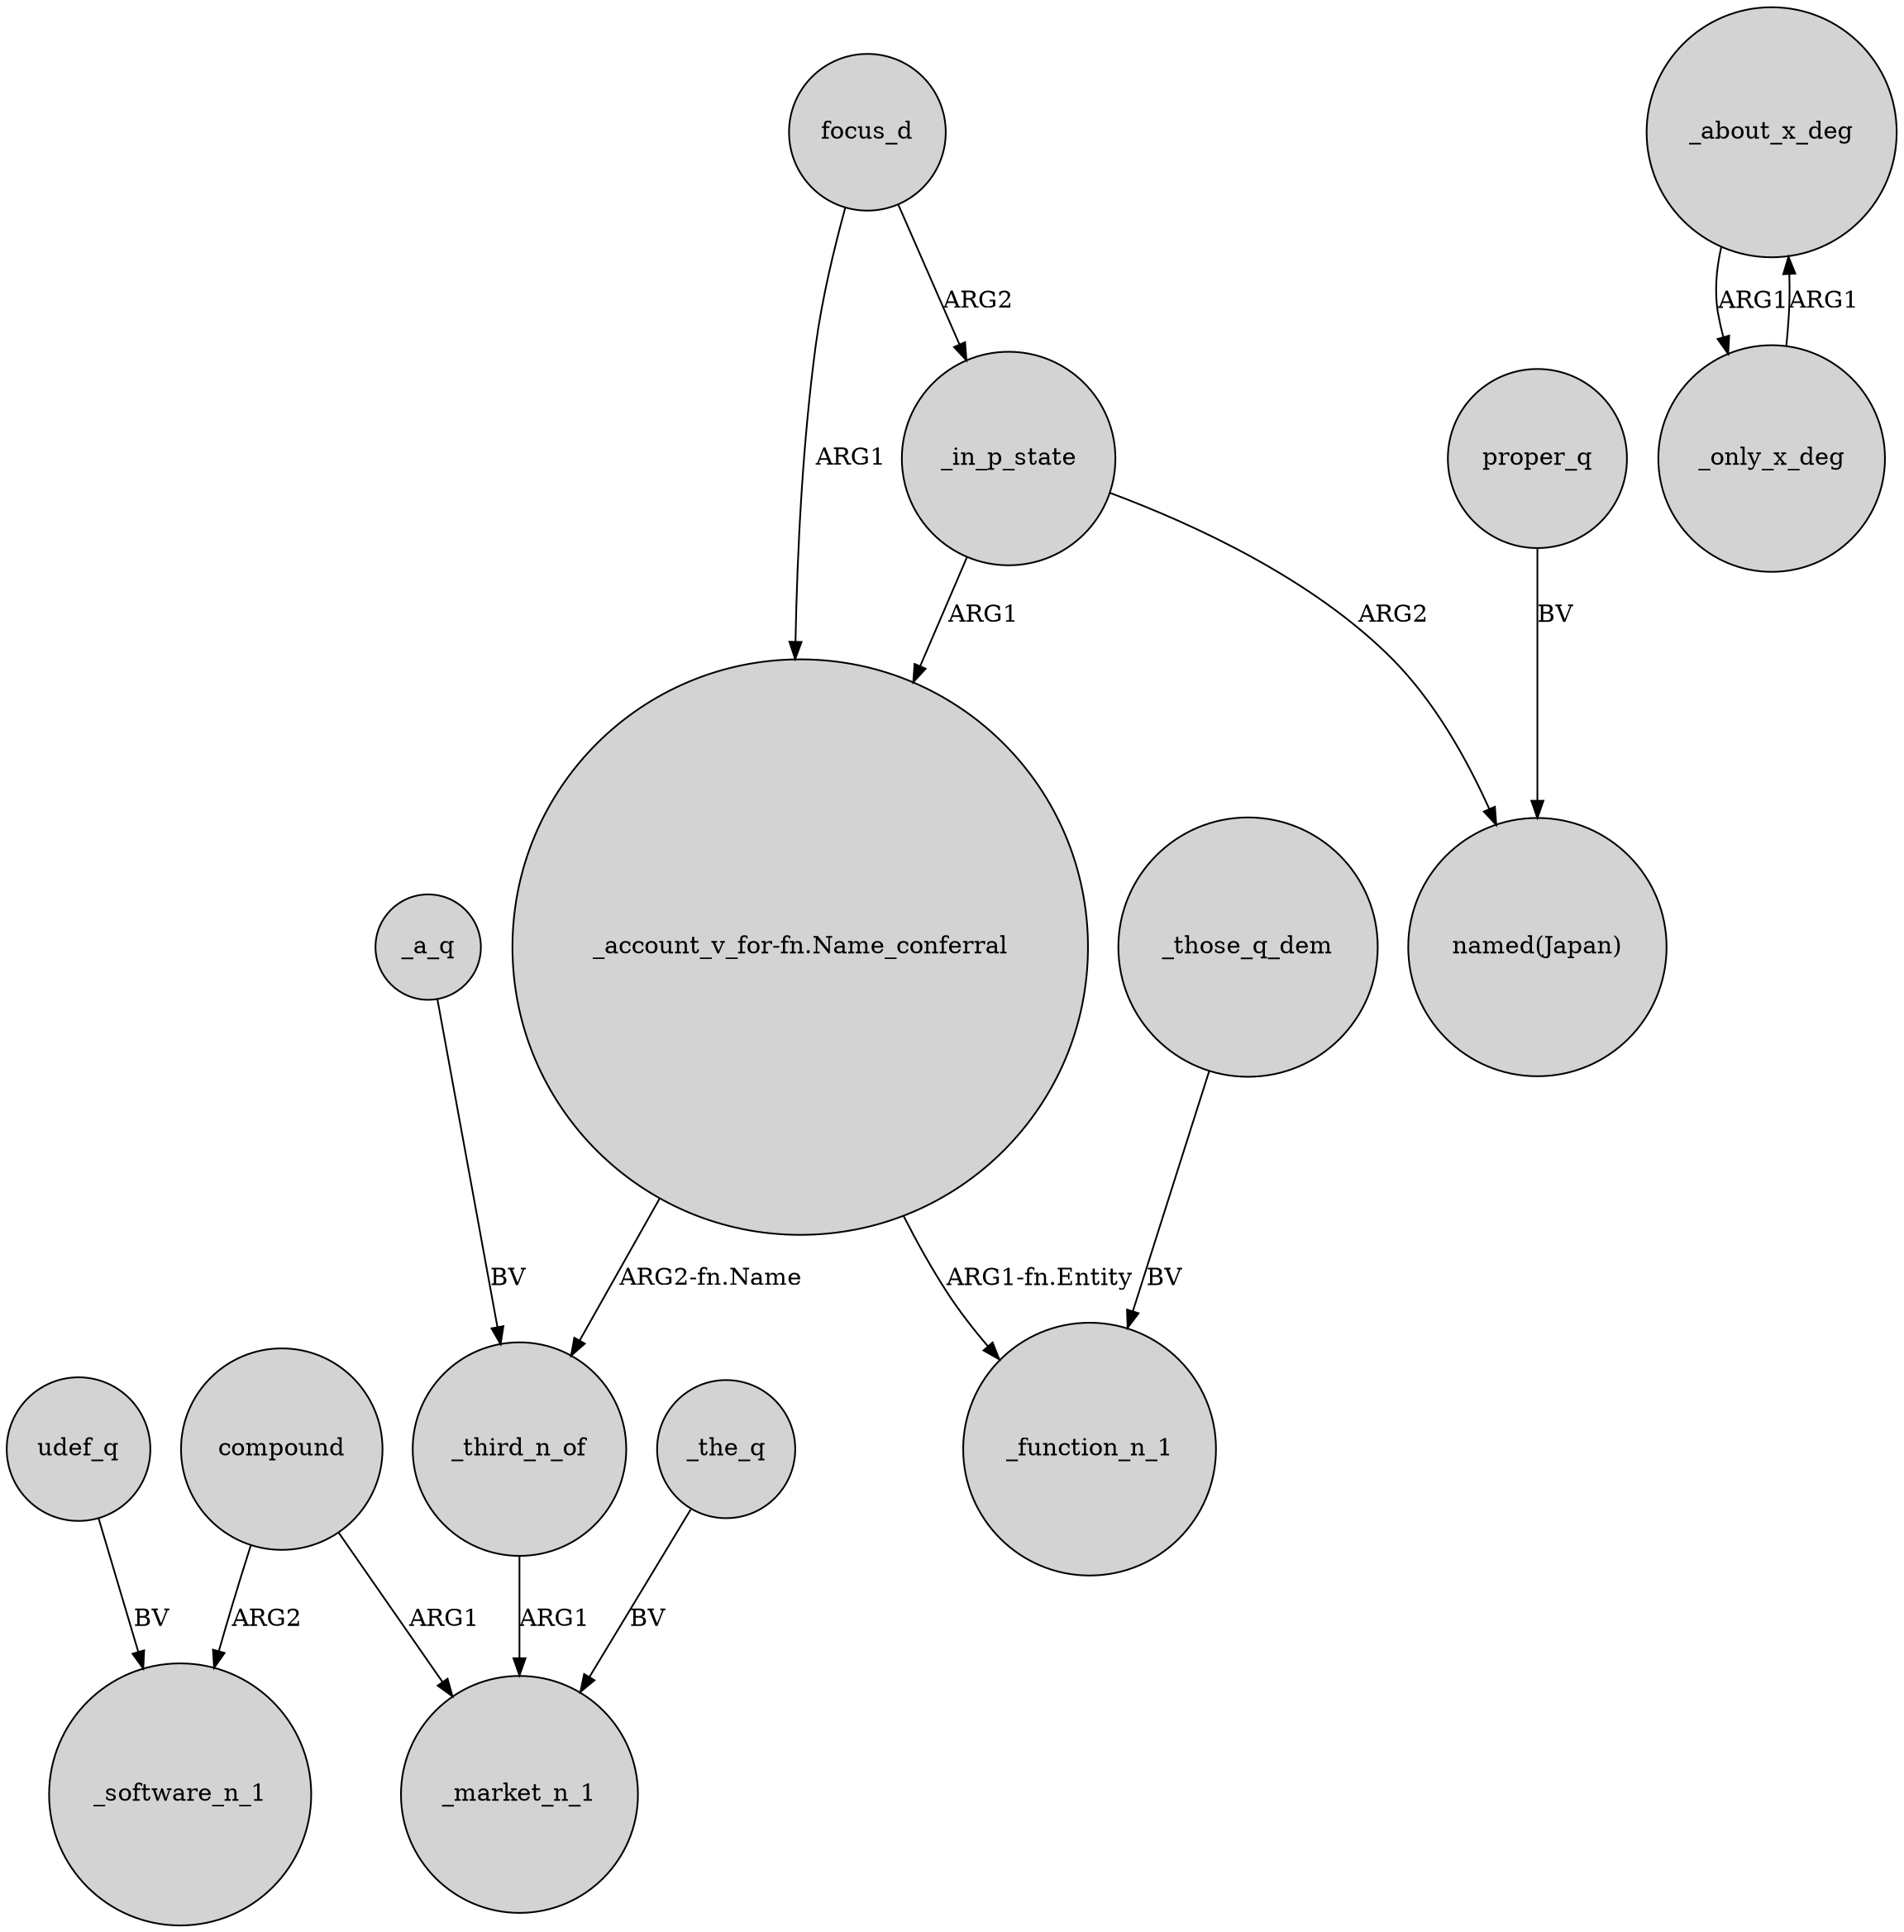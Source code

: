 digraph {
	node [shape=circle style=filled]
	_in_p_state -> "_account_v_for-fn.Name_conferral" [label=ARG1]
	_in_p_state -> "named(Japan)" [label=ARG2]
	focus_d -> "_account_v_for-fn.Name_conferral" [label=ARG1]
	focus_d -> _in_p_state [label=ARG2]
	_third_n_of -> _market_n_1 [label=ARG1]
	_a_q -> _third_n_of [label=BV]
	udef_q -> _software_n_1 [label=BV]
	"_account_v_for-fn.Name_conferral" -> _function_n_1 [label="ARG1-fn.Entity"]
	proper_q -> "named(Japan)" [label=BV]
	compound -> _market_n_1 [label=ARG1]
	_those_q_dem -> _function_n_1 [label=BV]
	_about_x_deg -> _only_x_deg [label=ARG1]
	_the_q -> _market_n_1 [label=BV]
	_only_x_deg -> _about_x_deg [label=ARG1]
	compound -> _software_n_1 [label=ARG2]
	"_account_v_for-fn.Name_conferral" -> _third_n_of [label="ARG2-fn.Name"]
}
